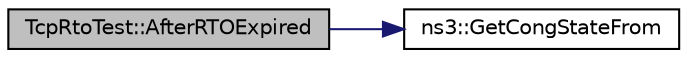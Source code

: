 digraph "TcpRtoTest::AfterRTOExpired"
{
  edge [fontname="Helvetica",fontsize="10",labelfontname="Helvetica",labelfontsize="10"];
  node [fontname="Helvetica",fontsize="10",shape=record];
  rankdir="LR";
  Node1 [label="TcpRtoTest::AfterRTOExpired",height=0.2,width=0.4,color="black", fillcolor="grey75", style="filled", fontcolor="black"];
  Node1 -> Node2 [color="midnightblue",fontsize="10",style="solid"];
  Node2 [label="ns3::GetCongStateFrom",height=0.2,width=0.4,color="black", fillcolor="white", style="filled",URL="$d3/d39/group__internet-test.html#ga754ba534fba0aeb1e923326d7c49a7d3",tooltip="Convenience function to retrieve the ACK state from a TCB. "];
}
